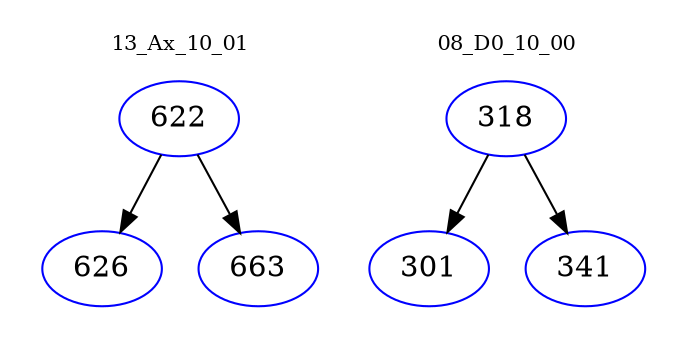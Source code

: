 digraph{
subgraph cluster_0 {
color = white
label = "13_Ax_10_01";
fontsize=10;
T0_622 [label="622", color="blue"]
T0_622 -> T0_626 [color="black"]
T0_626 [label="626", color="blue"]
T0_622 -> T0_663 [color="black"]
T0_663 [label="663", color="blue"]
}
subgraph cluster_1 {
color = white
label = "08_D0_10_00";
fontsize=10;
T1_318 [label="318", color="blue"]
T1_318 -> T1_301 [color="black"]
T1_301 [label="301", color="blue"]
T1_318 -> T1_341 [color="black"]
T1_341 [label="341", color="blue"]
}
}
